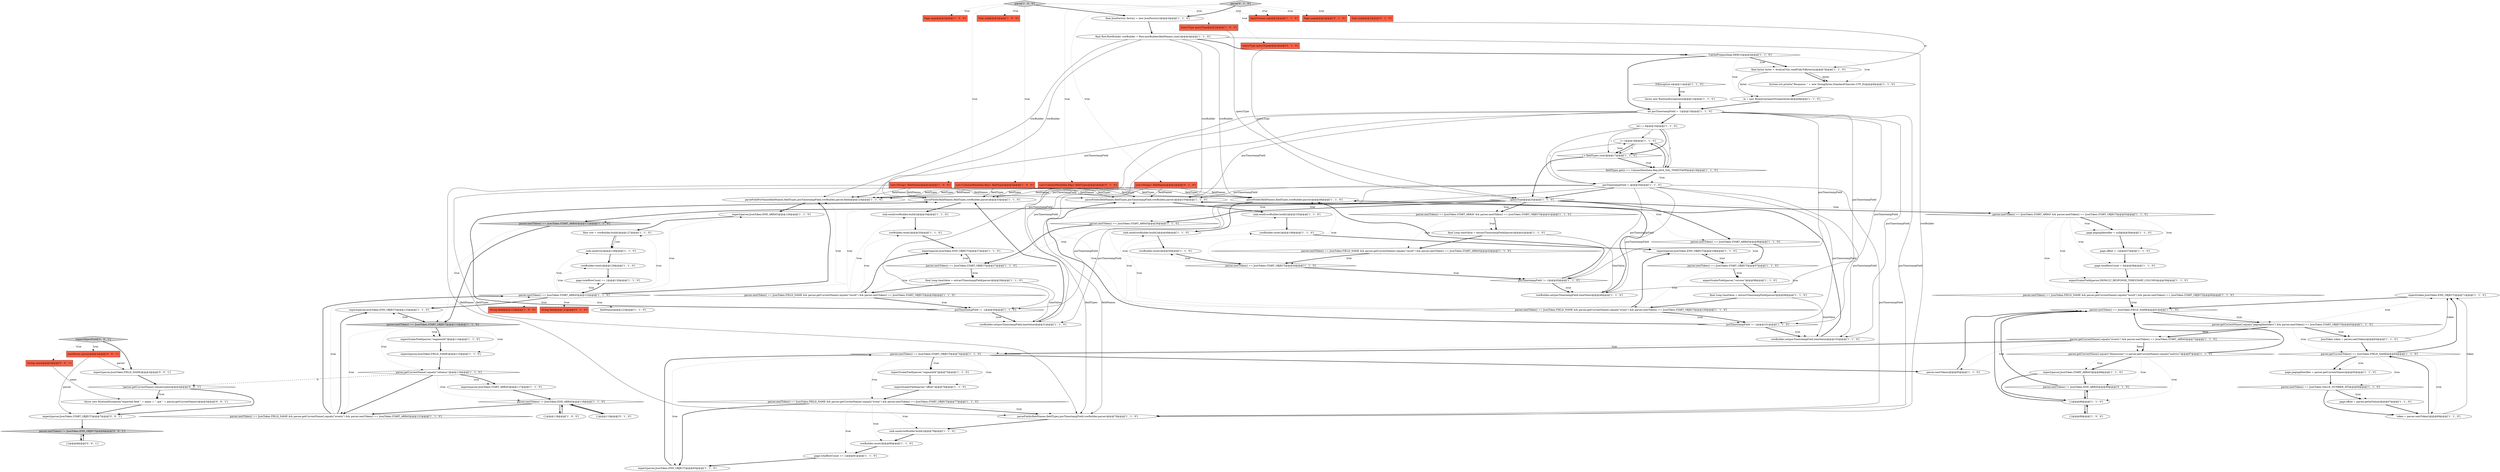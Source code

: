 digraph {
37 [style = filled, label = "expect(token,JsonToken.END_OBJECT)@@@71@@@['1', '1', '0']", fillcolor = white, shape = ellipse image = "AAA0AAABBB1BBB"];
15 [style = filled, label = "CalcitePrepareImpl.DEBUG@@@5@@@['1', '1', '0']", fillcolor = white, shape = diamond image = "AAA0AAABBB1BBB"];
82 [style = filled, label = "parser.nextToken() == JsonToken.START_ARRAY@@@112@@@['1', '1', '0']", fillcolor = lightgray, shape = diamond image = "AAA0AAABBB1BBB"];
65 [style = filled, label = "expectScalarField(parser,\"version\")@@@98@@@['1', '1', '0']", fillcolor = white, shape = ellipse image = "AAA0AAABBB1BBB"];
40 [style = filled, label = "parseFields(fieldNames,fieldTypes,posTimestampField,rowBuilder,parser)@@@78@@@['1', '1', '0']", fillcolor = white, shape = ellipse image = "AAA0AAABBB1BBB"];
8 [style = filled, label = "JsonToken token = parser.nextToken()@@@63@@@['1', '1', '0']", fillcolor = white, shape = ellipse image = "AAA0AAABBB1BBB"];
26 [style = filled, label = "page.totalRowCount += 1@@@81@@@['1', '1', '0']", fillcolor = white, shape = ellipse image = "AAA0AAABBB1BBB"];
84 [style = filled, label = "token = parser.nextToken()@@@69@@@['1', '1', '0']", fillcolor = white, shape = ellipse image = "AAA0AAABBB1BBB"];
74 [style = filled, label = "parser.nextToken() == JsonToken.START_ARRAY && parser.nextToken() == JsonToken.START_OBJECT@@@55@@@['1', '1', '0']", fillcolor = white, shape = diamond image = "AAA0AAABBB1BBB"];
100 [style = filled, label = "parser.nextToken() != JsonToken.END_ARRAY@@@118@@@['1', '1', '0']", fillcolor = white, shape = diamond image = "AAA0AAABBB1BBB"];
101 [style = filled, label = "{}@@@118@@@['0', '1', '0']", fillcolor = white, shape = ellipse image = "AAA0AAABBB2BBB"];
11 [style = filled, label = "parser.nextToken() == JsonToken.START_OBJECT@@@97@@@['1', '1', '0']", fillcolor = white, shape = diamond image = "AAA0AAABBB1BBB"];
79 [style = filled, label = "rowBuilder.set(posTimestampField,timeValue)@@@102@@@['1', '1', '0']", fillcolor = white, shape = ellipse image = "AAA0AAABBB1BBB"];
25 [style = filled, label = "final byte(( bytes = AvaticaUtils.readFullyToBytes(in)@@@7@@@['1', '1', '0']", fillcolor = white, shape = ellipse image = "AAA0AAABBB1BBB"];
2 [style = filled, label = "queryType@@@25@@@['1', '1', '0']", fillcolor = white, shape = diamond image = "AAA0AAABBB1BBB"];
83 [style = filled, label = "expect(parser,JsonToken.END_OBJECT)@@@37@@@['1', '1', '0']", fillcolor = white, shape = ellipse image = "AAA0AAABBB1BBB"];
28 [style = filled, label = "QueryType queryType@@@2@@@['1', '0', '0']", fillcolor = tomato, shape = box image = "AAA0AAABBB1BBB"];
91 [style = filled, label = "parser.nextToken() == JsonToken.FIELD_NAME && parser.getCurrentName().equals(\"result\") && parser.nextToken() == JsonToken.START_OBJECT@@@29@@@['1', '1', '0']", fillcolor = white, shape = diamond image = "AAA0AAABBB1BBB"];
0 [style = filled, label = "parseFields(fieldNames,fieldTypes,rowBuilder,parser)@@@48@@@['1', '1', '0']", fillcolor = white, shape = ellipse image = "AAA0AAABBB1BBB"];
60 [style = filled, label = "expectScalarField(parser,\"offset\")@@@76@@@['1', '1', '0']", fillcolor = white, shape = ellipse image = "AAA0AAABBB1BBB"];
115 [style = filled, label = "throw new RuntimeException(\"expected field \" + name + \", got \" + parser.getCurrentName())@@@5@@@['0', '0', '1']", fillcolor = white, shape = ellipse image = "AAA0AAABBB3BBB"];
45 [style = filled, label = "rowBuilder.set(posTimestampField,timeValue)@@@31@@@['1', '1', '0']", fillcolor = white, shape = ellipse image = "AAA0AAABBB1BBB"];
110 [style = filled, label = "expect(parser,JsonToken.START_OBJECT)@@@7@@@['0', '0', '1']", fillcolor = white, shape = ellipse image = "AAA0AAABBB3BBB"];
6 [style = filled, label = "final JsonFactory factory = new JsonFactory()@@@3@@@['1', '1', '0']", fillcolor = white, shape = ellipse image = "AAA0AAABBB1BBB"];
35 [style = filled, label = "List<String> fieldNames@@@2@@@['1', '0', '0']", fillcolor = tomato, shape = box image = "AAA0AAABBB1BBB"];
77 [style = filled, label = "parser.nextToken()@@@85@@@['1', '1', '0']", fillcolor = white, shape = ellipse image = "AAA0AAABBB1BBB"];
55 [style = filled, label = "parser.getCurrentName().equals(\"columns\")@@@116@@@['1', '1', '0']", fillcolor = white, shape = diamond image = "AAA0AAABBB1BBB"];
109 [style = filled, label = "Page page@@@2@@@['0', '1', '0']", fillcolor = tomato, shape = box image = "AAA0AAABBB2BBB"];
14 [style = filled, label = "page.pagingIdentifier = parser.getCurrentName()@@@65@@@['1', '1', '0']", fillcolor = white, shape = ellipse image = "AAA0AAABBB1BBB"];
66 [style = filled, label = "expectScalarField(parser,\"segmentId\")@@@114@@@['1', '1', '0']", fillcolor = white, shape = ellipse image = "AAA0AAABBB1BBB"];
89 [style = filled, label = "throw new RuntimeException(e)@@@12@@@['1', '1', '0']", fillcolor = white, shape = ellipse image = "AAA0AAABBB1BBB"];
106 [style = filled, label = "QueryType queryType@@@2@@@['0', '1', '0']", fillcolor = tomato, shape = box image = "AAA0AAABBB2BBB"];
85 [style = filled, label = "int posTimestampField = -1@@@15@@@['1', '1', '0']", fillcolor = white, shape = ellipse image = "AAA0AAABBB1BBB"];
23 [style = filled, label = "rowBuilder.reset()@@@50@@@['1', '1', '0']", fillcolor = white, shape = ellipse image = "AAA0AAABBB1BBB"];
49 [style = filled, label = "parser.nextToken() == JsonToken.FIELD_NAME && parser.getCurrentName().equals(\"event\") && parser.nextToken() == JsonToken.START_OBJECT@@@100@@@['1', '1', '0']", fillcolor = white, shape = diamond image = "AAA0AAABBB1BBB"];
22 [style = filled, label = "parser.nextToken() == JsonToken.START_OBJECT@@@27@@@['1', '1', '0']", fillcolor = white, shape = diamond image = "AAA0AAABBB1BBB"];
21 [style = filled, label = "IOException e@@@11@@@['1', '1', '0']", fillcolor = white, shape = diamond image = "AAA0AAABBB1BBB"];
72 [style = filled, label = "page.totalRowCount += 1@@@130@@@['1', '1', '0']", fillcolor = white, shape = ellipse image = "AAA0AAABBB1BBB"];
38 [style = filled, label = "{}@@@89@@@['1', '0', '0']", fillcolor = white, shape = ellipse image = "AAA0AAABBB1BBB"];
20 [style = filled, label = "expectScalarField(parser,\"segmentId\")@@@75@@@['1', '1', '0']", fillcolor = white, shape = ellipse image = "AAA0AAABBB1BBB"];
39 [style = filled, label = "parser.nextToken() == JsonToken.FIELD_NAME && parser.getCurrentName().equals(\"event\") && parser.nextToken() == JsonToken.START_OBJECT@@@77@@@['1', '1', '0']", fillcolor = white, shape = diamond image = "AAA0AAABBB1BBB"];
3 [style = filled, label = "parser.nextToken() == JsonToken.START_ARRAY@@@122@@@['1', '1', '0']", fillcolor = white, shape = diamond image = "AAA0AAABBB1BBB"];
33 [style = filled, label = "rowBuilder.reset()@@@35@@@['1', '1', '0']", fillcolor = white, shape = ellipse image = "AAA0AAABBB1BBB"];
41 [style = filled, label = "page.offset = parser.getIntValue()@@@67@@@['1', '1', '0']", fillcolor = white, shape = ellipse image = "AAA0AAABBB1BBB"];
68 [style = filled, label = "fieldNames@@@123@@@['1', '1', '0']", fillcolor = white, shape = ellipse image = "AAA0AAABBB1BBB"];
4 [style = filled, label = "expect(parser,JsonToken.START_ARRAY)@@@88@@@['1', '1', '0']", fillcolor = white, shape = ellipse image = "AAA0AAABBB1BBB"];
61 [style = filled, label = "posTimestampField != -1@@@101@@@['1', '1', '0']", fillcolor = white, shape = diamond image = "AAA0AAABBB1BBB"];
46 [style = filled, label = "sink.send(rowBuilder.build())@@@105@@@['1', '1', '0']", fillcolor = white, shape = ellipse image = "AAA0AAABBB1BBB"];
24 [style = filled, label = "page.pagingIdentifier = null@@@56@@@['1', '1', '0']", fillcolor = white, shape = ellipse image = "AAA0AAABBB1BBB"];
31 [style = filled, label = "parser.getCurrentToken() == JsonToken.FIELD_NAME@@@64@@@['1', '1', '0']", fillcolor = white, shape = diamond image = "AAA0AAABBB1BBB"];
58 [style = filled, label = "{}@@@118@@@['1', '0', '0']", fillcolor = white, shape = ellipse image = "AAA0AAABBB1BBB"];
64 [style = filled, label = "Page page@@@2@@@['1', '0', '0']", fillcolor = tomato, shape = box image = "AAA0AAABBB1BBB"];
1 [style = filled, label = "sink.send(rowBuilder.build())@@@49@@@['1', '1', '0']", fillcolor = white, shape = ellipse image = "AAA0AAABBB1BBB"];
5 [style = filled, label = "parseFieldForName(fieldNames,fieldTypes,posTimestampField,rowBuilder,parser,field)@@@124@@@['1', '1', '0']", fillcolor = white, shape = ellipse image = "AAA0AAABBB1BBB"];
92 [style = filled, label = "parseFields(fieldNames,fieldTypes,rowBuilder,parser)@@@33@@@['1', '1', '0']", fillcolor = white, shape = ellipse image = "AAA0AAABBB1BBB"];
36 [style = filled, label = "int i = 0@@@16@@@['1', '1', '0']", fillcolor = white, shape = ellipse image = "AAA0AAABBB1BBB"];
90 [style = filled, label = "parser.nextToken() == JsonToken.VALUE_NUMBER_INT@@@66@@@['1', '1', '0']", fillcolor = white, shape = diamond image = "AAA0AAABBB1BBB"];
48 [style = filled, label = "System.out.println(\"Response: \" + new String(bytes,StandardCharsets.UTF_8))@@@8@@@['1', '1', '0']", fillcolor = white, shape = ellipse image = "AAA0AAABBB1BBB"];
87 [style = filled, label = "Row row = rowBuilder.build()@@@127@@@['1', '1', '0']", fillcolor = white, shape = ellipse image = "AAA0AAABBB1BBB"];
117 [style = filled, label = "expect(parser,JsonToken.FIELD_NAME)@@@3@@@['0', '0', '1']", fillcolor = white, shape = ellipse image = "AAA0AAABBB3BBB"];
113 [style = filled, label = "String name@@@2@@@['0', '0', '1']", fillcolor = tomato, shape = box image = "AAA0AAABBB3BBB"];
59 [style = filled, label = "expect(parser,JsonToken.END_OBJECT)@@@108@@@['1', '1', '0']", fillcolor = white, shape = ellipse image = "AAA0AAABBB1BBB"];
98 [style = filled, label = "parser.nextToken() == JsonToken.START_ARRAY@@@26@@@['1', '1', '0']", fillcolor = white, shape = diamond image = "AAA0AAABBB1BBB"];
70 [style = filled, label = "rowBuilder.reset()@@@106@@@['1', '1', '0']", fillcolor = white, shape = ellipse image = "AAA0AAABBB1BBB"];
29 [style = filled, label = "posTimestampField = i@@@20@@@['1', '1', '0']", fillcolor = white, shape = ellipse image = "AAA0AAABBB1BBB"];
108 [style = filled, label = "List<ColumnMetaData.Rep> fieldTypes@@@2@@@['0', '1', '0']", fillcolor = tomato, shape = box image = "AAA0AAABBB2BBB"];
73 [style = filled, label = "expect(parser,JsonToken.START_ARRAY)@@@117@@@['1', '1', '0']", fillcolor = white, shape = ellipse image = "AAA0AAABBB1BBB"];
43 [style = filled, label = "sink.send(row)@@@128@@@['1', '1', '0']", fillcolor = white, shape = ellipse image = "AAA0AAABBB1BBB"];
105 [style = filled, label = "List<String> fieldNames@@@2@@@['0', '1', '0']", fillcolor = tomato, shape = box image = "AAA0AAABBB2BBB"];
99 [style = filled, label = "parser.nextToken() == JsonToken.START_OBJECT@@@113@@@['1', '1', '0']", fillcolor = lightgray, shape = diamond image = "AAA0AAABBB1BBB"];
34 [style = filled, label = "expect(parser,JsonToken.END_OBJECT)@@@133@@@['1', '1', '0']", fillcolor = white, shape = ellipse image = "AAA0AAABBB1BBB"];
52 [style = filled, label = "page.totalRowCount = 0@@@58@@@['1', '1', '0']", fillcolor = white, shape = ellipse image = "AAA0AAABBB1BBB"];
13 [style = filled, label = "expectScalarField(parser,DEFAULT_RESPONSE_TIMESTAMP_COLUMN)@@@59@@@['1', '1', '0']", fillcolor = white, shape = ellipse image = "AAA0AAABBB1BBB"];
104 [style = filled, label = "parser.nextToken() != JsonToken.END_ARRAY@@@89@@@['0', '1', '0']", fillcolor = white, shape = diamond image = "AAA0AAABBB2BBB"];
111 [style = filled, label = "{}@@@8@@@['0', '0', '1']", fillcolor = white, shape = ellipse image = "AAA0AAABBB3BBB"];
97 [style = filled, label = "final Long timeValue = extractTimestampField(parser)@@@28@@@['1', '1', '0']", fillcolor = white, shape = ellipse image = "AAA0AAABBB1BBB"];
95 [style = filled, label = "parser.nextToken() == JsonToken.START_ARRAY@@@96@@@['1', '1', '0']", fillcolor = white, shape = diamond image = "AAA0AAABBB1BBB"];
56 [style = filled, label = "parser.nextToken() == JsonToken.START_OBJECT@@@44@@@['1', '1', '0']", fillcolor = white, shape = diamond image = "AAA0AAABBB1BBB"];
86 [style = filled, label = "{}@@@89@@@['1', '1', '0']", fillcolor = white, shape = ellipse image = "AAA0AAABBB1BBB"];
57 [style = filled, label = "expect(parser,JsonToken.END_OBJECT)@@@83@@@['1', '1', '0']", fillcolor = white, shape = ellipse image = "AAA0AAABBB1BBB"];
103 [style = filled, label = "parse['0', '1', '0']", fillcolor = lightgray, shape = diamond image = "AAA0AAABBB2BBB"];
12 [style = filled, label = "sink.send(rowBuilder.build())@@@34@@@['1', '1', '0']", fillcolor = white, shape = ellipse image = "AAA0AAABBB1BBB"];
96 [style = filled, label = "InputStream in@@@2@@@['1', '1', '0']", fillcolor = tomato, shape = box image = "AAA0AAABBB1BBB"];
118 [style = filled, label = "expectObjectField['0', '0', '1']", fillcolor = lightgray, shape = diamond image = "AAA0AAABBB3BBB"];
44 [style = filled, label = "String field@@@123@@@['1', '0', '0']", fillcolor = tomato, shape = box image = "AAA0AAABBB1BBB"];
47 [style = filled, label = "rowBuilder.reset()@@@129@@@['1', '1', '0']", fillcolor = white, shape = ellipse image = "AAA0AAABBB1BBB"];
81 [style = filled, label = "i++@@@18@@@['1', '1', '0']", fillcolor = white, shape = ellipse image = "AAA0AAABBB1BBB"];
69 [style = filled, label = "in = new ByteArrayInputStream(bytes)@@@9@@@['1', '1', '0']", fillcolor = white, shape = ellipse image = "AAA0AAABBB1BBB"];
7 [style = filled, label = "final Long timeValue = extractTimestampField(parser)@@@42@@@['1', '1', '0']", fillcolor = white, shape = ellipse image = "AAA0AAABBB1BBB"];
53 [style = filled, label = "posTimestampField != -1@@@45@@@['1', '1', '0']", fillcolor = white, shape = diamond image = "AAA0AAABBB1BBB"];
27 [style = filled, label = "parse['1', '0', '0']", fillcolor = lightgray, shape = diamond image = "AAA0AAABBB1BBB"];
50 [style = filled, label = "expect(parser,JsonToken.FIELD_NAME)@@@115@@@['1', '1', '0']", fillcolor = white, shape = ellipse image = "AAA0AAABBB1BBB"];
10 [style = filled, label = "parser.nextToken() == JsonToken.START_OBJECT@@@74@@@['1', '1', '0']", fillcolor = white, shape = diamond image = "AAA0AAABBB1BBB"];
51 [style = filled, label = "parser.nextToken() == JsonToken.FIELD_NAME@@@61@@@['1', '1', '0']", fillcolor = white, shape = diamond image = "AAA0AAABBB1BBB"];
76 [style = filled, label = "final Row.RowBuilder rowBuilder = Row.newBuilder(fieldNames.size())@@@4@@@['1', '1', '0']", fillcolor = white, shape = ellipse image = "AAA0AAABBB1BBB"];
93 [style = filled, label = "i < fieldTypes.size()@@@17@@@['1', '1', '0']", fillcolor = white, shape = diamond image = "AAA0AAABBB1BBB"];
54 [style = filled, label = "posTimestampField != -1@@@30@@@['1', '1', '0']", fillcolor = white, shape = diamond image = "AAA0AAABBB1BBB"];
18 [style = filled, label = "List<ColumnMetaData.Rep> fieldTypes@@@2@@@['1', '0', '0']", fillcolor = tomato, shape = box image = "AAA0AAABBB1BBB"];
9 [style = filled, label = "rowBuilder.reset()@@@80@@@['1', '1', '0']", fillcolor = white, shape = ellipse image = "AAA0AAABBB1BBB"];
42 [style = filled, label = "parser.nextToken() == JsonToken.FIELD_NAME && parser.getCurrentName().equals(\"result\") && parser.nextToken() == JsonToken.START_OBJECT@@@60@@@['1', '1', '0']", fillcolor = white, shape = diamond image = "AAA0AAABBB1BBB"];
88 [style = filled, label = "Sink sink@@@2@@@['1', '0', '0']", fillcolor = tomato, shape = box image = "AAA0AAABBB1BBB"];
67 [style = filled, label = "parser.getCurrentName().equals(\"pagingIdentifiers\") && parser.nextToken() == JsonToken.START_OBJECT@@@62@@@['1', '1', '0']", fillcolor = white, shape = diamond image = "AAA0AAABBB1BBB"];
102 [style = filled, label = "Sink sink@@@2@@@['0', '1', '0']", fillcolor = tomato, shape = box image = "AAA0AAABBB2BBB"];
16 [style = filled, label = "final Long timeValue = extractTimestampField(parser)@@@99@@@['1', '1', '0']", fillcolor = white, shape = ellipse image = "AAA0AAABBB1BBB"];
17 [style = filled, label = "fieldTypes.get(i) == ColumnMetaData.Rep.JAVA_SQL_TIMESTAMP@@@19@@@['1', '1', '0']", fillcolor = white, shape = diamond image = "AAA0AAABBB1BBB"];
62 [style = filled, label = "rowBuilder.set(posTimestampField,timeValue)@@@46@@@['1', '1', '0']", fillcolor = white, shape = ellipse image = "AAA0AAABBB1BBB"];
107 [style = filled, label = "String field@@@123@@@['0', '1', '0']", fillcolor = tomato, shape = box image = "AAA0AAABBB2BBB"];
116 [style = filled, label = "!parser.getCurrentName().equals(name)@@@4@@@['0', '0', '1']", fillcolor = white, shape = diamond image = "AAA0AAABBB3BBB"];
75 [style = filled, label = "parser.getCurrentName().equals(\"events\") && parser.nextToken() == JsonToken.START_ARRAY@@@73@@@['1', '1', '0']", fillcolor = white, shape = diamond image = "AAA0AAABBB1BBB"];
78 [style = filled, label = "parser.nextToken() == JsonToken.START_ARRAY && parser.nextToken() == JsonToken.START_OBJECT@@@41@@@['1', '1', '0']", fillcolor = white, shape = diamond image = "AAA0AAABBB1BBB"];
94 [style = filled, label = "expect(parser,JsonToken.END_ARRAY)@@@126@@@['1', '1', '0']", fillcolor = white, shape = ellipse image = "AAA0AAABBB1BBB"];
19 [style = filled, label = "page.offset = -1@@@57@@@['1', '1', '0']", fillcolor = white, shape = ellipse image = "AAA0AAABBB1BBB"];
32 [style = filled, label = "parseFields(fieldNames,fieldTypes,posTimestampField,rowBuilder,parser)@@@104@@@['1', '1', '0']", fillcolor = white, shape = ellipse image = "AAA0AAABBB1BBB"];
80 [style = filled, label = "parser.nextToken() == JsonToken.FIELD_NAME && parser.getCurrentName().equals(\"result\") && parser.nextToken() == JsonToken.START_ARRAY@@@43@@@['1', '1', '0']", fillcolor = white, shape = diamond image = "AAA0AAABBB1BBB"];
112 [style = filled, label = "JsonParser parser@@@2@@@['0', '0', '1']", fillcolor = tomato, shape = box image = "AAA0AAABBB3BBB"];
63 [style = filled, label = "parser.nextToken() == JsonToken.FIELD_NAME && parser.getCurrentName().equals(\"events\") && parser.nextToken() == JsonToken.START_ARRAY@@@121@@@['1', '1', '0']", fillcolor = white, shape = diamond image = "AAA0AAABBB1BBB"];
71 [style = filled, label = "parser.getCurrentName().equals(\"dimensions\") || parser.getCurrentName().equals(\"metrics\")@@@87@@@['1', '1', '0']", fillcolor = white, shape = diamond image = "AAA0AAABBB1BBB"];
30 [style = filled, label = "sink.send(rowBuilder.build())@@@79@@@['1', '1', '0']", fillcolor = white, shape = ellipse image = "AAA0AAABBB1BBB"];
114 [style = filled, label = "parser.nextToken() != JsonToken.END_OBJECT@@@8@@@['0', '0', '1']", fillcolor = lightgray, shape = diamond image = "AAA0AAABBB3BBB"];
35->5 [style = solid, label="fieldNames"];
18->5 [style = solid, label="fieldTypes"];
13->42 [style = bold, label=""];
12->33 [style = bold, label=""];
20->60 [style = bold, label=""];
73->100 [style = bold, label=""];
27->18 [style = dotted, label="true"];
37->51 [style = bold, label=""];
7->80 [style = bold, label=""];
2->78 [style = bold, label=""];
14->90 [style = bold, label=""];
75->71 [style = bold, label=""];
56->53 [style = bold, label=""];
2->78 [style = dotted, label="true"];
75->77 [style = dotted, label="true"];
49->46 [style = dotted, label="true"];
48->69 [style = bold, label=""];
85->32 [style = solid, label="posTimestampField"];
22->83 [style = dotted, label="true"];
115->110 [style = bold, label=""];
55->73 [style = dotted, label="true"];
89->85 [style = bold, label=""];
53->62 [style = dotted, label="true"];
71->51 [style = bold, label=""];
39->30 [style = dotted, label="true"];
2->98 [style = dotted, label="true"];
36->17 [style = solid, label="i"];
92->12 [style = bold, label=""];
8->31 [style = bold, label=""];
1->23 [style = bold, label=""];
86->104 [style = bold, label=""];
86->38 [style = bold, label=""];
35->92 [style = solid, label="fieldNames"];
31->14 [style = dotted, label="true"];
54->45 [style = bold, label=""];
74->24 [style = bold, label=""];
106->2 [style = solid, label="queryType"];
104->86 [style = bold, label=""];
105->5 [style = solid, label="fieldNames"];
80->56 [style = dotted, label="true"];
51->67 [style = dotted, label="true"];
77->51 [style = bold, label=""];
91->33 [style = dotted, label="true"];
94->87 [style = bold, label=""];
4->104 [style = bold, label=""];
111->114 [style = bold, label=""];
85->61 [style = solid, label="posTimestampField"];
15->48 [style = dotted, label="true"];
76->0 [style = solid, label="rowBuilder"];
22->97 [style = bold, label=""];
27->88 [style = dotted, label="true"];
78->7 [style = dotted, label="true"];
33->83 [style = bold, label=""];
9->26 [style = bold, label=""];
110->114 [style = bold, label=""];
35->32 [style = solid, label="fieldNames"];
35->0 [style = solid, label="fieldNames"];
105->32 [style = solid, label="fieldNames"];
108->0 [style = solid, label="fieldTypes"];
15->25 [style = bold, label=""];
113->115 [style = solid, label="name"];
45->92 [style = bold, label=""];
23->56 [style = bold, label=""];
105->92 [style = solid, label="fieldNames"];
67->8 [style = bold, label=""];
112->117 [style = solid, label="parser"];
2->98 [style = bold, label=""];
15->69 [style = dotted, label="true"];
3->47 [style = dotted, label="true"];
27->28 [style = dotted, label="true"];
103->6 [style = bold, label=""];
56->1 [style = dotted, label="true"];
93->2 [style = bold, label=""];
60->39 [style = bold, label=""];
11->65 [style = dotted, label="true"];
112->110 [style = solid, label="parser"];
40->30 [style = bold, label=""];
99->63 [style = dotted, label="true"];
118->113 [style = dotted, label="true"];
103->106 [style = dotted, label="true"];
31->37 [style = bold, label=""];
56->0 [style = dotted, label="true"];
100->58 [style = bold, label=""];
3->94 [style = dotted, label="true"];
81->29 [style = solid, label="i"];
29->54 [style = solid, label="posTimestampField"];
101->100 [style = bold, label=""];
29->45 [style = solid, label="posTimestampField"];
39->57 [style = bold, label=""];
53->62 [style = bold, label=""];
57->10 [style = bold, label=""];
74->42 [style = dotted, label="true"];
71->86 [style = dotted, label="true"];
39->40 [style = dotted, label="true"];
36->93 [style = solid, label="i"];
70->59 [style = bold, label=""];
50->55 [style = bold, label=""];
15->85 [style = bold, label=""];
86->51 [style = bold, label=""];
85->45 [style = solid, label="posTimestampField"];
11->16 [style = dotted, label="true"];
18->40 [style = solid, label="fieldTypes"];
31->90 [style = dotted, label="true"];
54->45 [style = dotted, label="true"];
90->84 [style = bold, label=""];
78->7 [style = bold, label=""];
78->80 [style = dotted, label="true"];
38->86 [style = bold, label=""];
108->92 [style = solid, label="fieldTypes"];
85->79 [style = solid, label="posTimestampField"];
100->101 [style = bold, label=""];
74->52 [style = dotted, label="true"];
18->92 [style = solid, label="fieldTypes"];
27->64 [style = dotted, label="true"];
99->66 [style = bold, label=""];
51->67 [style = bold, label=""];
82->99 [style = bold, label=""];
100->63 [style = bold, label=""];
116->115 [style = bold, label=""];
15->25 [style = dotted, label="true"];
76->40 [style = solid, label="rowBuilder"];
54->92 [style = bold, label=""];
108->40 [style = solid, label="fieldTypes"];
21->89 [style = dotted, label="true"];
103->96 [style = dotted, label="true"];
10->20 [style = dotted, label="true"];
49->32 [style = dotted, label="true"];
18->32 [style = solid, label="fieldTypes"];
97->91 [style = bold, label=""];
91->92 [style = dotted, label="true"];
62->0 [style = bold, label=""];
99->66 [style = dotted, label="true"];
3->44 [style = dotted, label="true"];
85->36 [style = bold, label=""];
8->37 [style = solid, label="token"];
31->14 [style = bold, label=""];
26->57 [style = bold, label=""];
4->86 [style = bold, label=""];
17->29 [style = dotted, label="true"];
61->32 [style = bold, label=""];
116->115 [style = dotted, label="true"];
55->116 [style = dashed, label="0"];
85->5 [style = solid, label="posTimestampField"];
10->20 [style = bold, label=""];
11->65 [style = bold, label=""];
75->10 [style = dotted, label="true"];
76->92 [style = solid, label="rowBuilder"];
103->109 [style = dotted, label="true"];
2->82 [style = bold, label=""];
81->93 [style = bold, label=""];
25->48 [style = bold, label=""];
10->39 [style = dotted, label="true"];
76->15 [style = bold, label=""];
25->48 [style = solid, label="bytes"];
105->40 [style = solid, label="fieldNames"];
49->59 [style = bold, label=""];
34->99 [style = bold, label=""];
29->53 [style = solid, label="posTimestampField"];
96->25 [style = solid, label="in"];
29->5 [style = solid, label="posTimestampField"];
91->83 [style = bold, label=""];
5->94 [style = bold, label=""];
29->2 [style = bold, label=""];
3->107 [style = dotted, label="true"];
10->77 [style = bold, label=""];
35->40 [style = solid, label="fieldNames"];
41->84 [style = bold, label=""];
3->43 [style = dotted, label="true"];
76->5 [style = solid, label="rowBuilder"];
85->54 [style = solid, label="posTimestampField"];
108->5 [style = solid, label="fieldTypes"];
52->13 [style = bold, label=""];
114->111 [style = bold, label=""];
87->43 [style = bold, label=""];
76->32 [style = solid, label="rowBuilder"];
53->0 [style = bold, label=""];
61->79 [style = dotted, label="true"];
74->24 [style = dotted, label="true"];
22->91 [style = dotted, label="true"];
69->85 [style = bold, label=""];
56->23 [style = dotted, label="true"];
71->4 [style = bold, label=""];
16->49 [style = bold, label=""];
55->63 [style = bold, label=""];
117->116 [style = bold, label=""];
67->31 [style = dotted, label="true"];
104->51 [style = bold, label=""];
67->8 [style = dotted, label="true"];
42->51 [style = dotted, label="true"];
32->46 [style = bold, label=""];
98->22 [style = bold, label=""];
93->17 [style = bold, label=""];
82->99 [style = dotted, label="true"];
65->16 [style = bold, label=""];
2->95 [style = dotted, label="true"];
36->29 [style = solid, label="i"];
97->45 [style = solid, label="timeValue"];
99->34 [style = dotted, label="true"];
19->52 [style = bold, label=""];
74->19 [style = dotted, label="true"];
39->26 [style = dotted, label="true"];
2->95 [style = bold, label=""];
81->93 [style = solid, label="i"];
58->100 [style = bold, label=""];
93->17 [style = dotted, label="true"];
95->11 [style = bold, label=""];
74->13 [style = dotted, label="true"];
31->84 [style = dotted, label="true"];
27->96 [style = dotted, label="true"];
116->110 [style = bold, label=""];
27->6 [style = bold, label=""];
55->100 [style = dotted, label="true"];
83->22 [style = bold, label=""];
24->19 [style = bold, label=""];
85->53 [style = solid, label="posTimestampField"];
84->37 [style = solid, label="token"];
2->74 [style = dotted, label="true"];
91->12 [style = dotted, label="true"];
95->11 [style = dotted, label="true"];
66->50 [style = bold, label=""];
39->9 [style = dotted, label="true"];
17->29 [style = bold, label=""];
7->62 [style = solid, label="timeValue"];
29->40 [style = solid, label="posTimestampField"];
36->81 [style = solid, label="i"];
80->56 [style = bold, label=""];
55->73 [style = bold, label=""];
47->72 [style = bold, label=""];
103->102 [style = dotted, label="true"];
103->108 [style = dotted, label="true"];
118->112 [style = dotted, label="true"];
42->51 [style = bold, label=""];
87->43 [style = solid, label="row"];
79->32 [style = bold, label=""];
28->2 [style = solid, label="queryType"];
17->81 [style = bold, label=""];
36->93 [style = bold, label=""];
49->61 [style = dotted, label="true"];
29->62 [style = solid, label="posTimestampField"];
67->75 [style = bold, label=""];
18->0 [style = solid, label="fieldTypes"];
30->9 [style = bold, label=""];
16->79 [style = solid, label="timeValue"];
91->54 [style = bold, label=""];
67->37 [style = dotted, label="true"];
67->75 [style = dotted, label="false"];
56->53 [style = dotted, label="true"];
71->104 [style = dotted, label="true"];
108->32 [style = solid, label="fieldTypes"];
90->41 [style = dotted, label="true"];
6->76 [style = bold, label=""];
43->47 [style = bold, label=""];
63->34 [style = bold, label=""];
49->70 [style = dotted, label="true"];
2->82 [style = dotted, label="true"];
0->1 [style = bold, label=""];
85->40 [style = solid, label="posTimestampField"];
3->5 [style = bold, label=""];
61->79 [style = bold, label=""];
2->74 [style = bold, label=""];
27->35 [style = dotted, label="true"];
93->81 [style = dotted, label="true"];
10->57 [style = dotted, label="true"];
29->79 [style = solid, label="posTimestampField"];
63->3 [style = dotted, label="true"];
46->70 [style = bold, label=""];
84->31 [style = bold, label=""];
118->117 [style = bold, label=""];
3->87 [style = dotted, label="true"];
59->11 [style = bold, label=""];
3->68 [style = dotted, label="true"];
3->72 [style = dotted, label="true"];
75->71 [style = dotted, label="false"];
99->55 [style = dotted, label="true"];
99->50 [style = dotted, label="true"];
72->3 [style = bold, label=""];
98->22 [style = dotted, label="true"];
22->97 [style = dotted, label="true"];
39->40 [style = bold, label=""];
103->105 [style = dotted, label="true"];
10->60 [style = dotted, label="true"];
81->17 [style = solid, label="i"];
21->89 [style = bold, label=""];
29->61 [style = solid, label="posTimestampField"];
90->41 [style = bold, label=""];
75->10 [style = bold, label=""];
71->4 [style = dotted, label="true"];
63->3 [style = bold, label=""];
3->5 [style = dotted, label="true"];
29->32 [style = solid, label="posTimestampField"];
49->61 [style = bold, label=""];
85->62 [style = solid, label="posTimestampField"];
91->54 [style = dotted, label="true"];
11->49 [style = dotted, label="true"];
3->34 [style = bold, label=""];
25->69 [style = solid, label="bytes"];
11->59 [style = dotted, label="true"];
105->0 [style = solid, label="fieldNames"];
}
